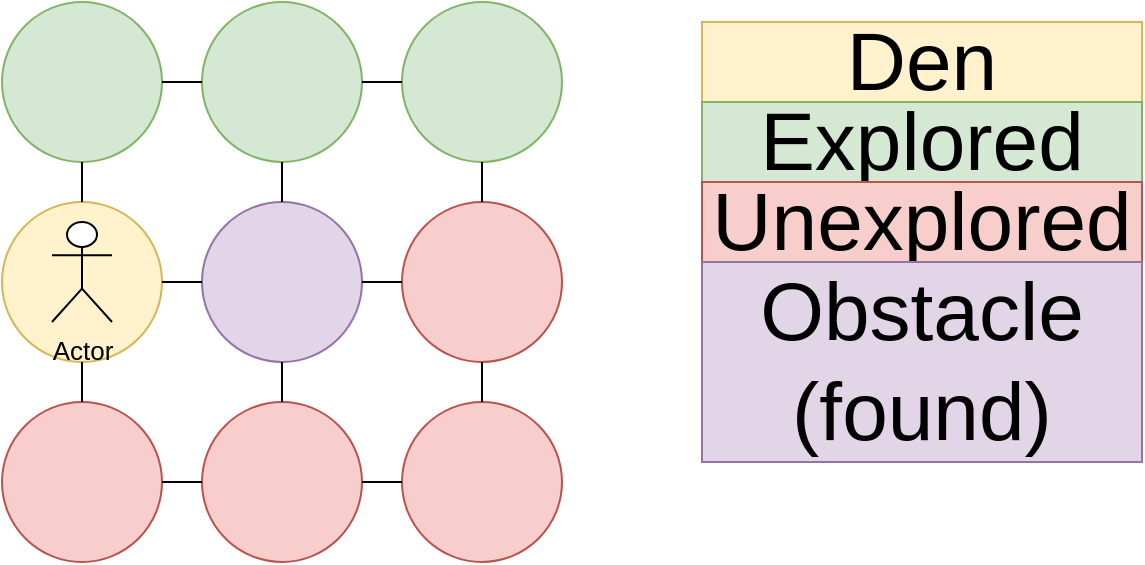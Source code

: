 <mxfile version="14.5.4" type="device"><diagram id="4qN-sr_KOLYckdEjmRJ4" name="Page-1"><mxGraphModel dx="1038" dy="548" grid="1" gridSize="10" guides="1" tooltips="1" connect="1" arrows="1" fold="1" page="1" pageScale="1" pageWidth="827" pageHeight="1169" math="0" shadow="0"><root><mxCell id="0"/><mxCell id="1" parent="0"/><mxCell id="3UxaEqg50aIs5a_DZfW--3" value="" style="ellipse;whiteSpace=wrap;html=1;aspect=fixed;fillColor=#d5e8d4;strokeColor=#82b366;" vertex="1" parent="1"><mxGeometry x="390" y="110" width="80" height="80" as="geometry"/></mxCell><mxCell id="3UxaEqg50aIs5a_DZfW--4" value="" style="ellipse;whiteSpace=wrap;html=1;aspect=fixed;fillColor=#d5e8d4;strokeColor=#82b366;" vertex="1" parent="1"><mxGeometry x="290" y="110" width="80" height="80" as="geometry"/></mxCell><mxCell id="3UxaEqg50aIs5a_DZfW--5" value="" style="ellipse;whiteSpace=wrap;html=1;aspect=fixed;fillColor=#d5e8d4;strokeColor=#82b366;" vertex="1" parent="1"><mxGeometry x="190" y="110" width="80" height="80" as="geometry"/></mxCell><mxCell id="3UxaEqg50aIs5a_DZfW--6" value="" style="ellipse;whiteSpace=wrap;html=1;aspect=fixed;fillColor=#f8cecc;strokeColor=#b85450;" vertex="1" parent="1"><mxGeometry x="390" y="210" width="80" height="80" as="geometry"/></mxCell><mxCell id="3UxaEqg50aIs5a_DZfW--7" value="" style="ellipse;whiteSpace=wrap;html=1;aspect=fixed;fillColor=#e1d5e7;strokeColor=#9673a6;" vertex="1" parent="1"><mxGeometry x="290" y="210" width="80" height="80" as="geometry"/></mxCell><mxCell id="3UxaEqg50aIs5a_DZfW--8" value="" style="ellipse;whiteSpace=wrap;html=1;aspect=fixed;fillColor=#fff2cc;strokeColor=#d6b656;" vertex="1" parent="1"><mxGeometry x="190" y="210" width="80" height="80" as="geometry"/></mxCell><mxCell id="3UxaEqg50aIs5a_DZfW--9" value="" style="ellipse;whiteSpace=wrap;html=1;aspect=fixed;fillColor=#f8cecc;strokeColor=#b85450;" vertex="1" parent="1"><mxGeometry x="390" y="310" width="80" height="80" as="geometry"/></mxCell><mxCell id="3UxaEqg50aIs5a_DZfW--10" value="" style="ellipse;whiteSpace=wrap;html=1;aspect=fixed;fillColor=#f8cecc;strokeColor=#b85450;" vertex="1" parent="1"><mxGeometry x="290" y="310" width="80" height="80" as="geometry"/></mxCell><mxCell id="3UxaEqg50aIs5a_DZfW--11" value="" style="ellipse;whiteSpace=wrap;html=1;aspect=fixed;fillColor=#f8cecc;strokeColor=#b85450;" vertex="1" parent="1"><mxGeometry x="190" y="310" width="80" height="80" as="geometry"/></mxCell><mxCell id="3UxaEqg50aIs5a_DZfW--12" value="" style="endArrow=none;html=1;exitX=1;exitY=0.5;exitDx=0;exitDy=0;" edge="1" parent="1" source="3UxaEqg50aIs5a_DZfW--7"><mxGeometry width="50" height="50" relative="1" as="geometry"><mxPoint x="390" y="310" as="sourcePoint"/><mxPoint x="390" y="250" as="targetPoint"/></mxGeometry></mxCell><mxCell id="3UxaEqg50aIs5a_DZfW--13" value="" style="endArrow=none;html=1;exitX=0.5;exitY=0;exitDx=0;exitDy=0;" edge="1" parent="1" source="3UxaEqg50aIs5a_DZfW--8"><mxGeometry width="50" height="50" relative="1" as="geometry"><mxPoint x="180" y="240" as="sourcePoint"/><mxPoint x="230" y="190" as="targetPoint"/></mxGeometry></mxCell><mxCell id="3UxaEqg50aIs5a_DZfW--14" value="" style="endArrow=none;html=1;exitX=0.5;exitY=1;exitDx=0;exitDy=0;entryX=0.5;entryY=0;entryDx=0;entryDy=0;" edge="1" parent="1" source="3UxaEqg50aIs5a_DZfW--8" target="3UxaEqg50aIs5a_DZfW--11"><mxGeometry width="50" height="50" relative="1" as="geometry"><mxPoint x="240" y="220" as="sourcePoint"/><mxPoint x="240" y="200" as="targetPoint"/><Array as="points"/></mxGeometry></mxCell><mxCell id="3UxaEqg50aIs5a_DZfW--15" value="" style="endArrow=none;html=1;exitX=1;exitY=0.5;exitDx=0;exitDy=0;entryX=0;entryY=0.5;entryDx=0;entryDy=0;" edge="1" parent="1" source="3UxaEqg50aIs5a_DZfW--5" target="3UxaEqg50aIs5a_DZfW--4"><mxGeometry width="50" height="50" relative="1" as="geometry"><mxPoint x="250" y="230" as="sourcePoint"/><mxPoint x="250" y="210" as="targetPoint"/></mxGeometry></mxCell><mxCell id="3UxaEqg50aIs5a_DZfW--16" value="" style="endArrow=none;html=1;exitX=1;exitY=0.5;exitDx=0;exitDy=0;entryX=0;entryY=0.5;entryDx=0;entryDy=0;" edge="1" parent="1" source="3UxaEqg50aIs5a_DZfW--4" target="3UxaEqg50aIs5a_DZfW--3"><mxGeometry width="50" height="50" relative="1" as="geometry"><mxPoint x="260" y="240" as="sourcePoint"/><mxPoint x="260" y="220" as="targetPoint"/></mxGeometry></mxCell><mxCell id="3UxaEqg50aIs5a_DZfW--17" value="" style="endArrow=none;html=1;exitX=0.5;exitY=0;exitDx=0;exitDy=0;entryX=0.5;entryY=1;entryDx=0;entryDy=0;" edge="1" parent="1" source="3UxaEqg50aIs5a_DZfW--7" target="3UxaEqg50aIs5a_DZfW--4"><mxGeometry width="50" height="50" relative="1" as="geometry"><mxPoint x="270" y="250" as="sourcePoint"/><mxPoint x="270" y="230" as="targetPoint"/></mxGeometry></mxCell><mxCell id="3UxaEqg50aIs5a_DZfW--18" value="" style="endArrow=none;html=1;entryX=0.5;entryY=1;entryDx=0;entryDy=0;" edge="1" parent="1" source="3UxaEqg50aIs5a_DZfW--6" target="3UxaEqg50aIs5a_DZfW--3"><mxGeometry width="50" height="50" relative="1" as="geometry"><mxPoint x="280" y="260" as="sourcePoint"/><mxPoint x="280" y="240" as="targetPoint"/></mxGeometry></mxCell><mxCell id="3UxaEqg50aIs5a_DZfW--19" value="" style="endArrow=none;html=1;exitX=0.5;exitY=0;exitDx=0;exitDy=0;entryX=0.5;entryY=1;entryDx=0;entryDy=0;" edge="1" parent="1" source="3UxaEqg50aIs5a_DZfW--9" target="3UxaEqg50aIs5a_DZfW--6"><mxGeometry width="50" height="50" relative="1" as="geometry"><mxPoint x="290" y="270" as="sourcePoint"/><mxPoint x="290" y="250" as="targetPoint"/></mxGeometry></mxCell><mxCell id="3UxaEqg50aIs5a_DZfW--20" value="" style="endArrow=none;html=1;exitX=0.5;exitY=0;exitDx=0;exitDy=0;entryX=0.5;entryY=1;entryDx=0;entryDy=0;" edge="1" parent="1" source="3UxaEqg50aIs5a_DZfW--10" target="3UxaEqg50aIs5a_DZfW--7"><mxGeometry width="50" height="50" relative="1" as="geometry"><mxPoint x="300" y="280" as="sourcePoint"/><mxPoint x="300" y="260" as="targetPoint"/></mxGeometry></mxCell><mxCell id="3UxaEqg50aIs5a_DZfW--21" value="" style="endArrow=none;html=1;entryX=0;entryY=0.5;entryDx=0;entryDy=0;" edge="1" parent="1" source="3UxaEqg50aIs5a_DZfW--8" target="3UxaEqg50aIs5a_DZfW--7"><mxGeometry width="50" height="50" relative="1" as="geometry"><mxPoint x="310" y="290" as="sourcePoint"/><mxPoint x="310" y="270" as="targetPoint"/></mxGeometry></mxCell><mxCell id="3UxaEqg50aIs5a_DZfW--22" value="" style="endArrow=none;html=1;exitX=0;exitY=0.5;exitDx=0;exitDy=0;entryX=1;entryY=0.5;entryDx=0;entryDy=0;" edge="1" parent="1" source="3UxaEqg50aIs5a_DZfW--10" target="3UxaEqg50aIs5a_DZfW--11"><mxGeometry width="50" height="50" relative="1" as="geometry"><mxPoint x="320" y="300" as="sourcePoint"/><mxPoint x="320" y="280" as="targetPoint"/></mxGeometry></mxCell><mxCell id="3UxaEqg50aIs5a_DZfW--23" value="" style="endArrow=none;html=1;entryX=0;entryY=0.5;entryDx=0;entryDy=0;" edge="1" parent="1" target="3UxaEqg50aIs5a_DZfW--9"><mxGeometry width="50" height="50" relative="1" as="geometry"><mxPoint x="370" y="350" as="sourcePoint"/><mxPoint x="280" y="360" as="targetPoint"/></mxGeometry></mxCell><mxCell id="3UxaEqg50aIs5a_DZfW--26" value="Actor" style="shape=umlActor;verticalLabelPosition=bottom;verticalAlign=top;html=1;outlineConnect=0;shadow=0;fontSize=13;" vertex="1" parent="1"><mxGeometry x="215" y="220" width="30" height="50" as="geometry"/></mxCell><mxCell id="3UxaEqg50aIs5a_DZfW--27" value="Den" style="text;html=1;fillColor=#fff2cc;align=center;verticalAlign=middle;whiteSpace=wrap;rounded=0;shadow=0;fontSize=41;strokeColor=#d6b656;" vertex="1" parent="1"><mxGeometry x="540" y="120" width="220" height="40" as="geometry"/></mxCell><mxCell id="3UxaEqg50aIs5a_DZfW--28" value="Explored" style="text;html=1;fillColor=#d5e8d4;align=center;verticalAlign=middle;whiteSpace=wrap;rounded=0;shadow=0;fontSize=41;strokeColor=#82b366;" vertex="1" parent="1"><mxGeometry x="540" y="160" width="220" height="40" as="geometry"/></mxCell><mxCell id="3UxaEqg50aIs5a_DZfW--29" value="Unexplored" style="text;html=1;fillColor=#f8cecc;align=center;verticalAlign=middle;whiteSpace=wrap;rounded=0;shadow=0;fontSize=41;strokeColor=#b85450;" vertex="1" parent="1"><mxGeometry x="540" y="200" width="220" height="40" as="geometry"/></mxCell><mxCell id="3UxaEqg50aIs5a_DZfW--30" value="Obstacle&lt;br&gt;(found)" style="text;html=1;fillColor=#e1d5e7;align=center;verticalAlign=middle;whiteSpace=wrap;rounded=0;shadow=0;fontSize=41;strokeColor=#9673a6;" vertex="1" parent="1"><mxGeometry x="540" y="240" width="220" height="100" as="geometry"/></mxCell></root></mxGraphModel></diagram></mxfile>
